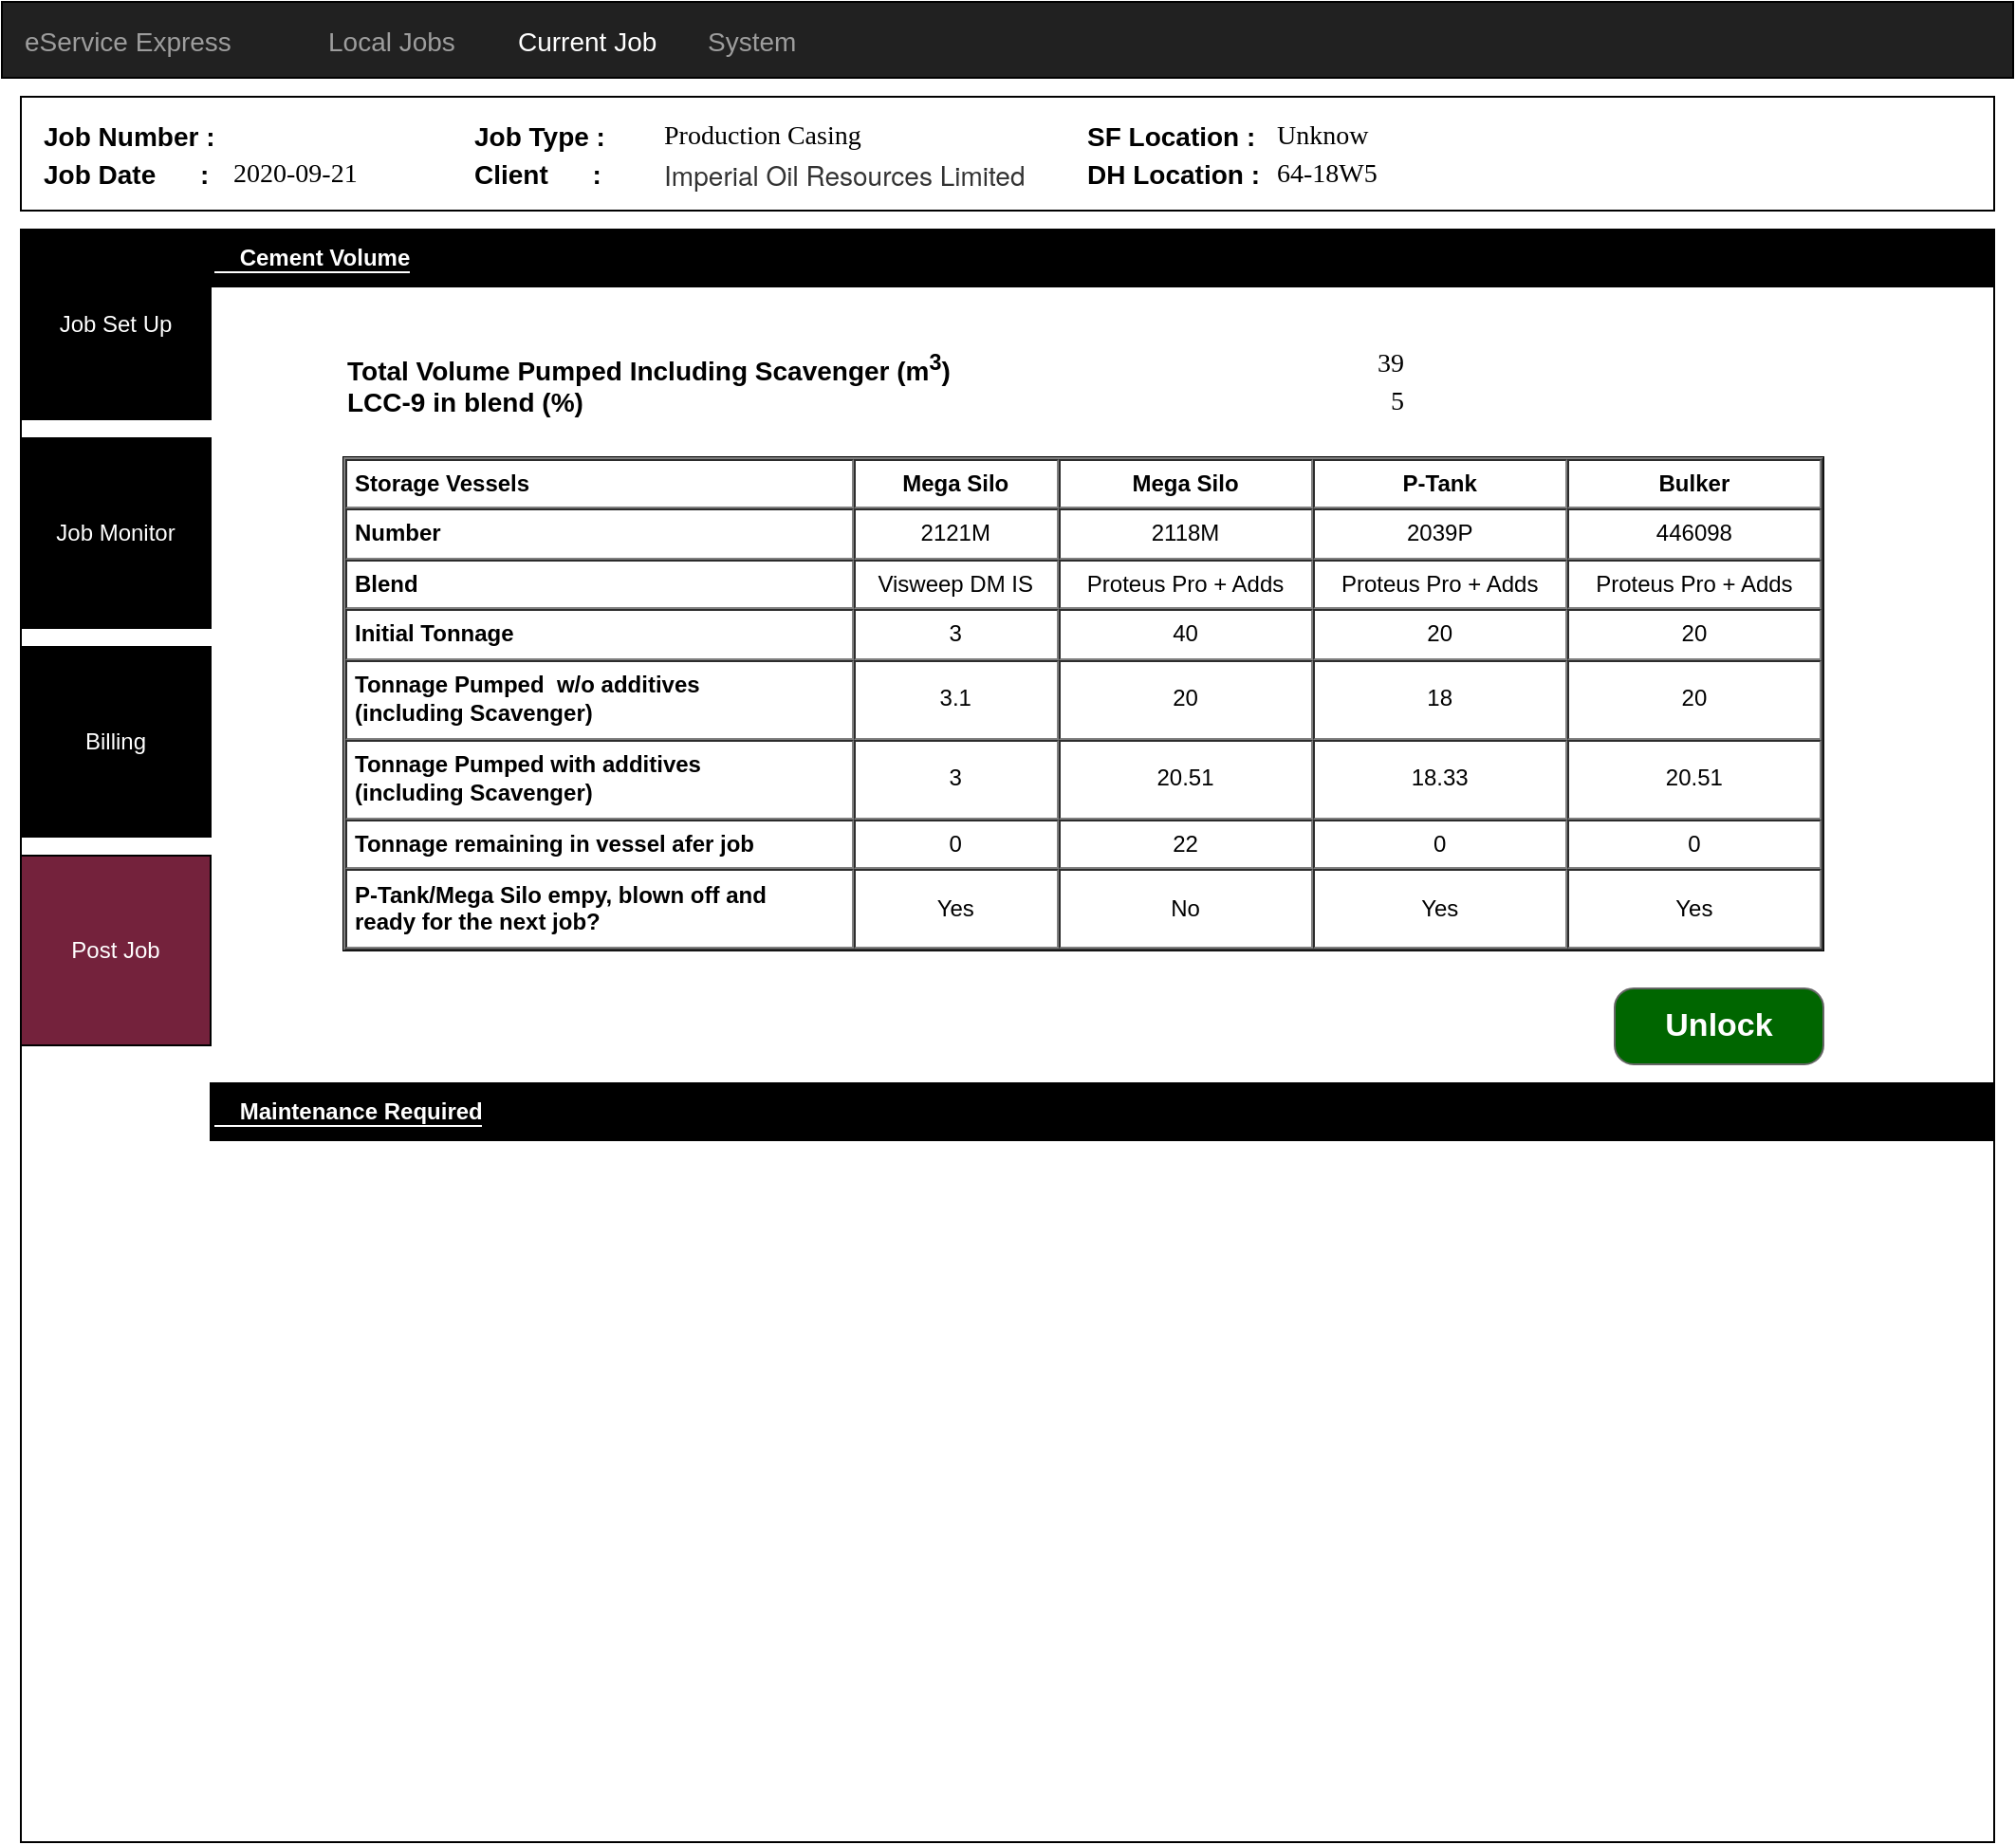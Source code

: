 <mxfile version="12.4.2" type="device" pages="3"><diagram name="CementVolume" id="03018318-947c-dd8e-b7a3-06fadd420f32"><mxGraphModel dx="1086" dy="806" grid="1" gridSize="10" guides="1" tooltips="1" connect="1" arrows="1" fold="1" page="1" pageScale="1" pageWidth="1100" pageHeight="850" background="#ffffff" math="0" shadow="0"><root><mxCell id="0"/><mxCell id="1" parent="0"/><mxCell id="aowd7yrSettTdUWm1He6-27" value="" style="rounded=0;whiteSpace=wrap;html=1;comic=0;labelBackgroundColor=#FFFFFF;fillColor=#FFFFFF;fontFamily=Helvetica;fontColor=#FFFFFF;padding=1;perimeterSpacing=0;" parent="1" vertex="1"><mxGeometry x="30" y="140" width="1040" height="850" as="geometry"/></mxCell><mxCell id="677b7b8949515195-10" value="" style="whiteSpace=wrap;html=1;rounded=0;shadow=0;labelBackgroundColor=none;strokeWidth=1;fillColor=none;fontFamily=Verdana;fontSize=12;align=center;comic=0;" parent="1" vertex="1"><mxGeometry x="30" y="70" width="1040" height="60" as="geometry"/></mxCell><mxCell id="aowd7yrSettTdUWm1He6-2" value="" style="rounded=0;whiteSpace=wrap;html=1;fillColor=#212121;" parent="1" vertex="1"><mxGeometry x="20" y="20" width="1060" height="40" as="geometry"/></mxCell><mxCell id="677b7b8949515195-4" value="eService Express" style="text;html=1;points=[];align=left;verticalAlign=top;spacingTop=-4;fontSize=14;fontFamily=Helvetica;fontColor=#9D9D9D;" parent="1" vertex="1"><mxGeometry x="30" y="30" width="120" height="20" as="geometry"/></mxCell><mxCell id="aowd7yrSettTdUWm1He6-4" value="Local Jobs" style="text;html=1;points=[];align=left;verticalAlign=top;spacingTop=-4;fontSize=14;fontFamily=Helvetica;fontColor=#9D9D9D;" parent="1" vertex="1"><mxGeometry x="190" y="30" width="90" height="20" as="geometry"/></mxCell><mxCell id="aowd7yrSettTdUWm1He6-5" value="Current Job" style="text;html=1;points=[];align=left;verticalAlign=top;spacingTop=-4;fontSize=14;fontFamily=Helvetica;fontColor=#FFFFFF;" parent="1" vertex="1"><mxGeometry x="290" y="30" width="120" height="20" as="geometry"/></mxCell><mxCell id="aowd7yrSettTdUWm1He6-6" value="System" style="text;html=1;points=[];align=left;verticalAlign=top;spacingTop=-4;fontSize=14;fontFamily=Helvetica;fontColor=#9D9D9D;" parent="1" vertex="1"><mxGeometry x="390" y="30" width="120" height="20" as="geometry"/></mxCell><mxCell id="aowd7yrSettTdUWm1He6-7" value="Job Number :" style="text;html=1;points=[];align=left;verticalAlign=top;spacingTop=-4;fontSize=14;fontFamily=Helvetica;fontStyle=1" parent="1" vertex="1"><mxGeometry x="40" y="80" width="100" height="20" as="geometry"/></mxCell><mxCell id="aowd7yrSettTdUWm1He6-8" value="39" style="text;html=1;points=[];align=right;verticalAlign=top;spacingTop=-4;fontSize=14;fontFamily=Verdana;labelBorderColor=none;" parent="1" vertex="1"><mxGeometry x="590" y="200" width="170" height="20" as="geometry"/></mxCell><mxCell id="aowd7yrSettTdUWm1He6-9" value="Job Date&amp;nbsp; &amp;nbsp; &amp;nbsp; :" style="text;html=1;points=[];align=left;verticalAlign=top;spacingTop=-4;fontSize=14;fontFamily=Helvetica;fontStyle=1" parent="1" vertex="1"><mxGeometry x="40" y="100" width="100" height="20" as="geometry"/></mxCell><mxCell id="aowd7yrSettTdUWm1He6-10" value="2020-09-21" style="text;html=1;points=[];align=left;verticalAlign=top;spacingTop=-4;fontSize=14;fontFamily=Verdana" parent="1" vertex="1"><mxGeometry x="140" y="100" width="170" height="20" as="geometry"/></mxCell><mxCell id="aowd7yrSettTdUWm1He6-11" value="Job Type :" style="text;html=1;points=[];align=left;verticalAlign=top;spacingTop=-4;fontSize=14;fontFamily=Helvetica;fontStyle=1" parent="1" vertex="1"><mxGeometry x="267" y="80" width="100" height="20" as="geometry"/></mxCell><mxCell id="aowd7yrSettTdUWm1He6-12" value="Production Casing" style="text;html=1;points=[];align=left;verticalAlign=top;spacingTop=-4;fontSize=14;fontFamily=Verdana" parent="1" vertex="1"><mxGeometry x="367" y="80" width="170" height="20" as="geometry"/></mxCell><mxCell id="aowd7yrSettTdUWm1He6-13" value="Client&amp;nbsp; &amp;nbsp; &amp;nbsp; :" style="text;html=1;points=[];align=left;verticalAlign=top;spacingTop=-4;fontSize=14;fontFamily=Helvetica;fontStyle=1" parent="1" vertex="1"><mxGeometry x="267" y="100" width="100" height="20" as="geometry"/></mxCell><mxCell id="aowd7yrSettTdUWm1He6-14" value="&lt;span style=&quot;color: rgb(51 , 51 , 51) ; font-family: &amp;#34;helvetica neue&amp;#34; , &amp;#34;helvetica&amp;#34; , &amp;#34;arial&amp;#34; , sans-serif ; background-color: rgb(255 , 255 , 255)&quot;&gt;Imperial Oil Resources Limited&lt;/span&gt;" style="text;html=1;points=[];align=left;verticalAlign=top;spacingTop=-4;fontSize=14;fontFamily=Verdana" parent="1" vertex="1"><mxGeometry x="367" y="100" width="170" height="20" as="geometry"/></mxCell><mxCell id="aowd7yrSettTdUWm1He6-16" value="SF Location :" style="text;html=1;points=[];align=left;verticalAlign=top;spacingTop=-4;fontSize=14;fontFamily=Helvetica;fontStyle=1" parent="1" vertex="1"><mxGeometry x="590" y="80" width="100" height="20" as="geometry"/></mxCell><mxCell id="aowd7yrSettTdUWm1He6-17" value="Unknow" style="text;html=1;points=[];align=left;verticalAlign=top;spacingTop=-4;fontSize=14;fontFamily=Verdana" parent="1" vertex="1"><mxGeometry x="690" y="80" width="170" height="20" as="geometry"/></mxCell><mxCell id="aowd7yrSettTdUWm1He6-18" value="DH Location :" style="text;html=1;points=[];align=left;verticalAlign=top;spacingTop=-4;fontSize=14;fontFamily=Helvetica;fontStyle=1" parent="1" vertex="1"><mxGeometry x="590" y="100" width="100" height="20" as="geometry"/></mxCell><mxCell id="aowd7yrSettTdUWm1He6-19" value="64-18W5" style="text;html=1;points=[];align=left;verticalAlign=top;spacingTop=-4;fontSize=14;fontFamily=Verdana" parent="1" vertex="1"><mxGeometry x="690" y="100" width="170" height="20" as="geometry"/></mxCell><mxCell id="aowd7yrSettTdUWm1He6-20" value="Job Set Up" style="rounded=0;whiteSpace=wrap;html=1;fillColor=#000000;fontFamily=Helvetica;fontColor=#FFFFFF;labelBackgroundColor=#000000;comic=0;" parent="1" vertex="1"><mxGeometry x="30" y="140" width="100" height="100" as="geometry"/></mxCell><mxCell id="aowd7yrSettTdUWm1He6-24" value="Job Monitor" style="rounded=0;whiteSpace=wrap;html=1;fillColor=#000000;fontFamily=Helvetica;fontColor=#FFFFFF;labelBackgroundColor=#000000;comic=0;" parent="1" vertex="1"><mxGeometry x="30" y="250" width="100" height="100" as="geometry"/></mxCell><mxCell id="aowd7yrSettTdUWm1He6-25" value="Billing" style="rounded=0;whiteSpace=wrap;html=1;fillColor=#000000;fontFamily=Helvetica;fontColor=#FFFFFF;labelBackgroundColor=#000000;comic=0;" parent="1" vertex="1"><mxGeometry x="30" y="360" width="100" height="100" as="geometry"/></mxCell><mxCell id="aowd7yrSettTdUWm1He6-26" value="Post Job" style="rounded=0;whiteSpace=wrap;html=1;fillColor=#74223C;fontFamily=Helvetica;fontColor=#FFFFFF;labelBackgroundColor=#74223C;comic=0;" parent="1" vertex="1"><mxGeometry x="30" y="470" width="100" height="100" as="geometry"/></mxCell><mxCell id="aowd7yrSettTdUWm1He6-28" value="&lt;span style=&quot;background-color: rgb(0 , 0 , 0)&quot;&gt;&lt;b&gt;&amp;nbsp; &amp;nbsp; Cement Volume&lt;/b&gt;&lt;/span&gt;" style="rounded=0;whiteSpace=wrap;html=1;comic=0;labelBackgroundColor=#FFFFFF;fillColor=#000000;fontFamily=Helvetica;fontColor=#FFFFFF;align=left;" parent="1" vertex="1"><mxGeometry x="130" y="140" width="940" height="30" as="geometry"/></mxCell><mxCell id="aowd7yrSettTdUWm1He6-33" value="Total Volume Pumped Including Scavenger (m&lt;sup&gt;3&lt;/sup&gt;)" style="text;html=1;points=[];align=left;verticalAlign=top;spacingTop=-4;fontSize=14;fontFamily=Helvetica;fontStyle=1" parent="1" vertex="1"><mxGeometry x="200" y="200" width="100" height="20" as="geometry"/></mxCell><mxCell id="aowd7yrSettTdUWm1He6-36" value="LCC-9 in blend (%)" style="text;html=1;points=[];align=left;verticalAlign=top;spacingTop=-4;fontSize=14;fontFamily=Helvetica;fontStyle=1" parent="1" vertex="1"><mxGeometry x="200" y="220" width="100" height="20" as="geometry"/></mxCell><mxCell id="aowd7yrSettTdUWm1He6-37" value="5" style="text;html=1;points=[];align=right;verticalAlign=top;spacingTop=-4;fontSize=14;fontFamily=Verdana;labelBorderColor=none;" parent="1" vertex="1"><mxGeometry x="590" y="220" width="170" height="20" as="geometry"/></mxCell><mxCell id="aowd7yrSettTdUWm1He6-38" value="&lt;table cellpadding=&quot;4&quot; cellspacing=&quot;0&quot; border=&quot;1&quot; style=&quot;font-size: 1em ; width: 100% ; height: 100%&quot;&gt;&lt;tbody&gt;&lt;tr&gt;&lt;td&gt;&lt;b&gt;Storage Vessels&lt;/b&gt;&lt;/td&gt;&lt;td style=&quot;text-align: center&quot;&gt;&lt;b&gt;Mega Silo&lt;/b&gt;&lt;/td&gt;&lt;td style=&quot;text-align: center&quot;&gt;&lt;b&gt;Mega Silo&lt;/b&gt;&lt;/td&gt;&lt;th style=&quot;text-align: center&quot;&gt;P-Tank&lt;/th&gt;&lt;th style=&quot;text-align: center&quot;&gt;Bulker&lt;/th&gt;&lt;/tr&gt;&lt;tr&gt;&lt;td&gt;&lt;b&gt;Number&lt;/b&gt;&lt;/td&gt;&lt;td style=&quot;text-align: center&quot;&gt;2121M&lt;/td&gt;&lt;td style=&quot;text-align: center&quot;&gt;2118M&lt;/td&gt;&lt;td style=&quot;text-align: center&quot;&gt;2039P&lt;/td&gt;&lt;td style=&quot;text-align: center&quot;&gt;446098&lt;/td&gt;&lt;/tr&gt;&lt;tr&gt;&lt;td&gt;&lt;b&gt;Blend&lt;/b&gt;&lt;/td&gt;&lt;td style=&quot;text-align: center&quot;&gt;Visweep DM IS&lt;/td&gt;&lt;td style=&quot;text-align: center&quot;&gt;Proteus Pro + Adds&lt;/td&gt;&lt;td style=&quot;text-align: center&quot;&gt;Proteus Pro + Adds&lt;/td&gt;&lt;td style=&quot;text-align: center&quot;&gt;Proteus Pro + Adds&lt;/td&gt;&lt;/tr&gt;&lt;tr&gt;&lt;td&gt;&lt;b&gt;Initial Tonnage&lt;/b&gt;&lt;/td&gt;&lt;td style=&quot;text-align: center&quot;&gt;3&lt;/td&gt;&lt;td style=&quot;text-align: center&quot;&gt;40&lt;/td&gt;&lt;td style=&quot;text-align: center&quot;&gt;20&lt;/td&gt;&lt;td style=&quot;text-align: center&quot;&gt;20&lt;/td&gt;&lt;/tr&gt;&lt;tr&gt;&lt;td&gt;&lt;b&gt;Tonnage Pumped&amp;nbsp; w/o additives&lt;br&gt;(including Scavenger)&lt;/b&gt;&lt;/td&gt;&lt;td style=&quot;text-align: center&quot;&gt;3.1&lt;/td&gt;&lt;td style=&quot;text-align: center&quot;&gt;20&lt;/td&gt;&lt;td style=&quot;text-align: center&quot;&gt;18&lt;/td&gt;&lt;td style=&quot;text-align: center&quot;&gt;20&lt;/td&gt;&lt;/tr&gt;&lt;tr&gt;&lt;td&gt;&lt;b&gt;Tonnage Pumped with additives&lt;br&gt;(including Scavenger)&lt;/b&gt;&lt;/td&gt;&lt;td style=&quot;text-align: center&quot;&gt;3&lt;/td&gt;&lt;td style=&quot;text-align: center&quot;&gt;20.51&lt;/td&gt;&lt;td style=&quot;text-align: center&quot;&gt;18.33&lt;/td&gt;&lt;td style=&quot;text-align: center&quot;&gt;20.51&lt;/td&gt;&lt;/tr&gt;&lt;tr&gt;&lt;td&gt;&lt;b&gt;Tonnage remaining in vessel afer job&lt;/b&gt;&lt;/td&gt;&lt;td style=&quot;text-align: center&quot;&gt;0&lt;/td&gt;&lt;td style=&quot;text-align: center&quot;&gt;22&lt;/td&gt;&lt;td style=&quot;text-align: center&quot;&gt;0&lt;/td&gt;&lt;td style=&quot;text-align: center&quot;&gt;0&lt;/td&gt;&lt;/tr&gt;&lt;tr&gt;&lt;td&gt;&lt;b&gt;P-Tank/Mega Silo empy, blown off and &lt;br&gt;ready for the next job?&lt;/b&gt;&lt;/td&gt;&lt;td style=&quot;text-align: center&quot;&gt;Yes&lt;/td&gt;&lt;td style=&quot;text-align: center&quot;&gt;No&lt;/td&gt;&lt;td style=&quot;text-align: center&quot;&gt;Yes&lt;/td&gt;&lt;td style=&quot;text-align: center&quot;&gt;Yes&lt;/td&gt;&lt;/tr&gt;&lt;/tbody&gt;&lt;/table&gt; " style="verticalAlign=top;align=left;overflow=fill;fontSize=12;fontFamily=Helvetica;html=1;comic=0;labelBackgroundColor=#FFFFFF;fillColor=#FFFFFF;" parent="1" vertex="1"><mxGeometry x="200" y="260" width="780" height="260" as="geometry"/></mxCell><mxCell id="aowd7yrSettTdUWm1He6-41" value="Unlock" style="strokeWidth=1;shadow=0;dashed=0;align=center;html=1;shape=mxgraph.mockup.buttons.button;strokeColor=#666666;fontColor=#ffffff;mainText=;buttonStyle=round;fontSize=17;fontStyle=1;fillColor=#006600;whiteSpace=wrap;comic=0;labelBackgroundColor=#006600;" parent="1" vertex="1"><mxGeometry x="870" y="540" width="110" height="40" as="geometry"/></mxCell><mxCell id="PT1ngaf3oRlXU6a4Y2Wm-1" value="&lt;span style=&quot;background-color: rgb(0 , 0 , 0)&quot;&gt;&lt;b&gt;&amp;nbsp; &amp;nbsp; Maintenance Required&lt;/b&gt;&lt;/span&gt;" style="rounded=0;whiteSpace=wrap;html=1;comic=0;labelBackgroundColor=#FFFFFF;fillColor=#000000;fontFamily=Helvetica;fontColor=#FFFFFF;align=left;" parent="1" vertex="1"><mxGeometry x="130" y="590" width="940" height="30" as="geometry"/></mxCell></root></mxGraphModel></diagram><diagram id="1mCoHwUTdsyUjDdvKLGH" name="Workflow"><mxGraphModel dx="1086" dy="776" grid="1" gridSize="10" guides="1" tooltips="1" connect="1" arrows="1" fold="1" page="1" pageScale="1" pageWidth="850" pageHeight="1100" math="0" shadow="0"><root><mxCell id="_qfpEB5qXbJBTWGCQqO9-0"/><mxCell id="_qfpEB5qXbJBTWGCQqO9-1" parent="_qfpEB5qXbJBTWGCQqO9-0"/></root></mxGraphModel></diagram><diagram id="zLOx4G2OPuVARA34-PXV" name="CementVolume2"><mxGraphModel dx="1422" dy="822" grid="1" gridSize="10" guides="1" tooltips="1" connect="1" arrows="1" fold="1" page="1" pageScale="1" pageWidth="850" pageHeight="1100" math="0" shadow="0"><root><mxCell id="Vp82qGYT3e5Q0jGrkuRL-0"/><mxCell id="Vp82qGYT3e5Q0jGrkuRL-1" parent="Vp82qGYT3e5Q0jGrkuRL-0"/><mxCell id="eKUeUrflxOgdt1SbkR1f-1" value="" style="whiteSpace=wrap;html=1;rounded=0;shadow=0;labelBackgroundColor=none;strokeWidth=1;fillColor=none;fontFamily=Verdana;fontSize=12;align=center;comic=0;" parent="Vp82qGYT3e5Q0jGrkuRL-1" vertex="1"><mxGeometry x="30" y="70" width="1040" height="60" as="geometry"/></mxCell><mxCell id="eKUeUrflxOgdt1SbkR1f-2" value="" style="rounded=0;whiteSpace=wrap;html=1;fillColor=#212121;" parent="Vp82qGYT3e5Q0jGrkuRL-1" vertex="1"><mxGeometry x="20" y="20" width="1060" height="40" as="geometry"/></mxCell><mxCell id="eKUeUrflxOgdt1SbkR1f-3" value="eService Express" style="text;html=1;points=[];align=left;verticalAlign=top;spacingTop=-4;fontSize=14;fontFamily=Helvetica;fontColor=#9D9D9D;" parent="Vp82qGYT3e5Q0jGrkuRL-1" vertex="1"><mxGeometry x="30" y="30" width="120" height="20" as="geometry"/></mxCell><mxCell id="eKUeUrflxOgdt1SbkR1f-4" value="Local Jobs" style="text;html=1;points=[];align=left;verticalAlign=top;spacingTop=-4;fontSize=14;fontFamily=Helvetica;fontColor=#9D9D9D;" parent="Vp82qGYT3e5Q0jGrkuRL-1" vertex="1"><mxGeometry x="190" y="30" width="90" height="20" as="geometry"/></mxCell><mxCell id="eKUeUrflxOgdt1SbkR1f-5" value="Current Job" style="text;html=1;points=[];align=left;verticalAlign=top;spacingTop=-4;fontSize=14;fontFamily=Helvetica;fontColor=#FFFFFF;" parent="Vp82qGYT3e5Q0jGrkuRL-1" vertex="1"><mxGeometry x="290" y="30" width="120" height="20" as="geometry"/></mxCell><mxCell id="eKUeUrflxOgdt1SbkR1f-6" value="System" style="text;html=1;points=[];align=left;verticalAlign=top;spacingTop=-4;fontSize=14;fontFamily=Helvetica;fontColor=#9D9D9D;" parent="Vp82qGYT3e5Q0jGrkuRL-1" vertex="1"><mxGeometry x="390" y="30" width="120" height="20" as="geometry"/></mxCell><mxCell id="eKUeUrflxOgdt1SbkR1f-7" value="Job Number :" style="text;html=1;points=[];align=left;verticalAlign=top;spacingTop=-4;fontSize=14;fontFamily=Helvetica;fontStyle=1" parent="Vp82qGYT3e5Q0jGrkuRL-1" vertex="1"><mxGeometry x="40" y="80" width="100" height="20" as="geometry"/></mxCell><mxCell id="eKUeUrflxOgdt1SbkR1f-8" value="120.2" style="text;html=1;points=[];align=right;verticalAlign=top;spacingTop=-4;fontSize=14;fontFamily=Verdana;labelBorderColor=none;" parent="Vp82qGYT3e5Q0jGrkuRL-1" vertex="1"><mxGeometry x="590" y="200" width="170" height="20" as="geometry"/></mxCell><mxCell id="eKUeUrflxOgdt1SbkR1f-9" value="Job Date&amp;nbsp; &amp;nbsp; &amp;nbsp; :" style="text;html=1;points=[];align=left;verticalAlign=top;spacingTop=-4;fontSize=14;fontFamily=Helvetica;fontStyle=1" parent="Vp82qGYT3e5Q0jGrkuRL-1" vertex="1"><mxGeometry x="40" y="100" width="100" height="20" as="geometry"/></mxCell><mxCell id="eKUeUrflxOgdt1SbkR1f-10" value="2020-09-21" style="text;html=1;points=[];align=left;verticalAlign=top;spacingTop=-4;fontSize=14;fontFamily=Verdana" parent="Vp82qGYT3e5Q0jGrkuRL-1" vertex="1"><mxGeometry x="140" y="100" width="170" height="20" as="geometry"/></mxCell><mxCell id="eKUeUrflxOgdt1SbkR1f-11" value="Job Type :" style="text;html=1;points=[];align=left;verticalAlign=top;spacingTop=-4;fontSize=14;fontFamily=Helvetica;fontStyle=1" parent="Vp82qGYT3e5Q0jGrkuRL-1" vertex="1"><mxGeometry x="267" y="80" width="100" height="20" as="geometry"/></mxCell><mxCell id="eKUeUrflxOgdt1SbkR1f-12" value="Production Casing" style="text;html=1;points=[];align=left;verticalAlign=top;spacingTop=-4;fontSize=14;fontFamily=Verdana" parent="Vp82qGYT3e5Q0jGrkuRL-1" vertex="1"><mxGeometry x="367" y="80" width="170" height="20" as="geometry"/></mxCell><mxCell id="eKUeUrflxOgdt1SbkR1f-13" value="Client&amp;nbsp; &amp;nbsp; &amp;nbsp; :" style="text;html=1;points=[];align=left;verticalAlign=top;spacingTop=-4;fontSize=14;fontFamily=Helvetica;fontStyle=1" parent="Vp82qGYT3e5Q0jGrkuRL-1" vertex="1"><mxGeometry x="267" y="100" width="100" height="20" as="geometry"/></mxCell><mxCell id="eKUeUrflxOgdt1SbkR1f-14" value="&lt;span style=&quot;color: rgb(51 , 51 , 51) ; font-family: &amp;#34;helvetica neue&amp;#34; , &amp;#34;helvetica&amp;#34; , &amp;#34;arial&amp;#34; , sans-serif ; background-color: rgb(255 , 255 , 255)&quot;&gt;Imperial Oil Resources Limited&lt;/span&gt;" style="text;html=1;points=[];align=left;verticalAlign=top;spacingTop=-4;fontSize=14;fontFamily=Verdana" parent="Vp82qGYT3e5Q0jGrkuRL-1" vertex="1"><mxGeometry x="367" y="100" width="170" height="20" as="geometry"/></mxCell><mxCell id="eKUeUrflxOgdt1SbkR1f-15" value="SF Location :" style="text;html=1;points=[];align=left;verticalAlign=top;spacingTop=-4;fontSize=14;fontFamily=Helvetica;fontStyle=1" parent="Vp82qGYT3e5Q0jGrkuRL-1" vertex="1"><mxGeometry x="590" y="80" width="100" height="20" as="geometry"/></mxCell><mxCell id="eKUeUrflxOgdt1SbkR1f-16" value="Unknow" style="text;html=1;points=[];align=left;verticalAlign=top;spacingTop=-4;fontSize=14;fontFamily=Verdana" parent="Vp82qGYT3e5Q0jGrkuRL-1" vertex="1"><mxGeometry x="690" y="80" width="170" height="20" as="geometry"/></mxCell><mxCell id="eKUeUrflxOgdt1SbkR1f-17" value="DH Location :" style="text;html=1;points=[];align=left;verticalAlign=top;spacingTop=-4;fontSize=14;fontFamily=Helvetica;fontStyle=1" parent="Vp82qGYT3e5Q0jGrkuRL-1" vertex="1"><mxGeometry x="590" y="100" width="100" height="20" as="geometry"/></mxCell><mxCell id="eKUeUrflxOgdt1SbkR1f-18" value="64-18W5" style="text;html=1;points=[];align=left;verticalAlign=top;spacingTop=-4;fontSize=14;fontFamily=Verdana" parent="Vp82qGYT3e5Q0jGrkuRL-1" vertex="1"><mxGeometry x="690" y="100" width="170" height="20" as="geometry"/></mxCell><mxCell id="eKUeUrflxOgdt1SbkR1f-19" value="Job Set Up" style="rounded=0;whiteSpace=wrap;html=1;fillColor=#000000;fontFamily=Helvetica;fontColor=#FFFFFF;labelBackgroundColor=#000000;comic=0;" parent="Vp82qGYT3e5Q0jGrkuRL-1" vertex="1"><mxGeometry x="30" y="140" width="100" height="100" as="geometry"/></mxCell><mxCell id="eKUeUrflxOgdt1SbkR1f-20" value="Job Monitor" style="rounded=0;whiteSpace=wrap;html=1;fillColor=#000000;fontFamily=Helvetica;fontColor=#FFFFFF;labelBackgroundColor=#000000;comic=0;" parent="Vp82qGYT3e5Q0jGrkuRL-1" vertex="1"><mxGeometry x="30" y="250" width="100" height="100" as="geometry"/></mxCell><mxCell id="eKUeUrflxOgdt1SbkR1f-21" value="Billing" style="rounded=0;whiteSpace=wrap;html=1;fillColor=#000000;fontFamily=Helvetica;fontColor=#FFFFFF;labelBackgroundColor=#000000;comic=0;" parent="Vp82qGYT3e5Q0jGrkuRL-1" vertex="1"><mxGeometry x="30" y="360" width="100" height="100" as="geometry"/></mxCell><mxCell id="eKUeUrflxOgdt1SbkR1f-22" value="Post Job" style="rounded=0;whiteSpace=wrap;html=1;fillColor=#74223C;fontFamily=Helvetica;fontColor=#FFFFFF;labelBackgroundColor=#74223C;comic=0;" parent="Vp82qGYT3e5Q0jGrkuRL-1" vertex="1"><mxGeometry x="30" y="470" width="100" height="100" as="geometry"/></mxCell><mxCell id="eKUeUrflxOgdt1SbkR1f-23" value="&lt;span style=&quot;background-color: rgb(0 , 0 , 0)&quot;&gt;&lt;b&gt;&amp;nbsp; &amp;nbsp; Pumped Volume&lt;/b&gt;&lt;/span&gt;" style="rounded=0;whiteSpace=wrap;html=1;comic=0;labelBackgroundColor=#FFFFFF;fillColor=#000000;fontFamily=Helvetica;fontColor=#FFFFFF;align=left;" parent="Vp82qGYT3e5Q0jGrkuRL-1" vertex="1"><mxGeometry x="130" y="140" width="940" height="30" as="geometry"/></mxCell><mxCell id="eKUeUrflxOgdt1SbkR1f-24" value="Total Volume Pumped Including Scavenger (m&lt;sup&gt;3&lt;/sup&gt;)" style="text;html=1;points=[];align=left;verticalAlign=top;spacingTop=-4;fontSize=14;fontFamily=Helvetica;fontStyle=1" parent="Vp82qGYT3e5Q0jGrkuRL-1" vertex="1"><mxGeometry x="200" y="200" width="100" height="20" as="geometry"/></mxCell><mxCell id="eKUeUrflxOgdt1SbkR1f-25" value="Expected Cement Top (m)" style="text;html=1;points=[];align=left;verticalAlign=top;spacingTop=-4;fontSize=14;fontFamily=Helvetica;fontStyle=1" parent="Vp82qGYT3e5Q0jGrkuRL-1" vertex="1"><mxGeometry x="200" y="220" width="100" height="20" as="geometry"/></mxCell><mxCell id="eKUeUrflxOgdt1SbkR1f-26" value="5" style="text;html=1;points=[];align=right;verticalAlign=top;spacingTop=-4;fontSize=14;fontFamily=Verdana;labelBorderColor=none;" parent="Vp82qGYT3e5Q0jGrkuRL-1" vertex="1"><mxGeometry x="590" y="220" width="170" height="20" as="geometry"/></mxCell><mxCell id="eKUeUrflxOgdt1SbkR1f-27" value="&lt;table cellpadding=&quot;4&quot; cellspacing=&quot;0&quot; border=&quot;1&quot; style=&quot;font-size: 1em ; width: 100% ; height: 100%&quot;&gt;&lt;tbody&gt;&lt;tr&gt;&lt;td&gt;&lt;br&gt;&lt;/td&gt;&lt;td style=&quot;text-align: center&quot;&gt;&lt;b&gt;Mega Silo&lt;/b&gt;&lt;/td&gt;&lt;td style=&quot;text-align: center&quot;&gt;&lt;b&gt;Mega Silo&lt;/b&gt;&lt;/td&gt;&lt;th style=&quot;text-align: center&quot;&gt;P-Tank&lt;/th&gt;&lt;th style=&quot;text-align: center&quot;&gt;Bulker&lt;/th&gt;&lt;/tr&gt;&lt;tr&gt;&lt;td&gt;&lt;b&gt;Number&lt;/b&gt;&lt;/td&gt;&lt;td style=&quot;text-align: center&quot;&gt;2121M&lt;/td&gt;&lt;td style=&quot;text-align: center&quot;&gt;2118M&lt;/td&gt;&lt;td style=&quot;text-align: center&quot;&gt;2039P&lt;/td&gt;&lt;td style=&quot;text-align: center&quot;&gt;446098&lt;/td&gt;&lt;/tr&gt;&lt;tr&gt;&lt;td&gt;&lt;b&gt;Blend&lt;/b&gt;&lt;/td&gt;&lt;td style=&quot;text-align: center&quot;&gt;Visweep DM IS&lt;/td&gt;&lt;td style=&quot;text-align: center&quot;&gt;Proteus Pro + Adds&lt;/td&gt;&lt;td style=&quot;text-align: center&quot;&gt;Proteus Pro + Adds&lt;/td&gt;&lt;td style=&quot;text-align: center&quot;&gt;Proteus Pro + Adds&lt;/td&gt;&lt;/tr&gt;&lt;tr&gt;&lt;td&gt;&lt;b&gt;Initial Tonnage&lt;/b&gt;&lt;/td&gt;&lt;td style=&quot;text-align: center&quot;&gt;3&lt;/td&gt;&lt;td style=&quot;text-align: center&quot;&gt;40&lt;/td&gt;&lt;td style=&quot;text-align: center&quot;&gt;20&lt;/td&gt;&lt;td style=&quot;text-align: center&quot;&gt;20&lt;/td&gt;&lt;/tr&gt;&lt;tr&gt;&lt;td&gt;&lt;b&gt;Tonnage Pumped&amp;nbsp; w/o additives&lt;br&gt;(including Scavenger)&lt;/b&gt;&lt;/td&gt;&lt;td style=&quot;text-align: center&quot;&gt;3.1&lt;/td&gt;&lt;td style=&quot;text-align: center&quot;&gt;20&lt;/td&gt;&lt;td style=&quot;text-align: center&quot;&gt;18&lt;/td&gt;&lt;td style=&quot;text-align: center&quot;&gt;20&lt;/td&gt;&lt;/tr&gt;&lt;tr&gt;&lt;td&gt;&lt;b&gt;Tonnage Pumped with additives&lt;br&gt;(including Scavenger)&lt;/b&gt;&lt;/td&gt;&lt;td style=&quot;text-align: center&quot;&gt;3&lt;/td&gt;&lt;td style=&quot;text-align: center&quot;&gt;20.51&lt;/td&gt;&lt;td style=&quot;text-align: center&quot;&gt;18.33&lt;/td&gt;&lt;td style=&quot;text-align: center&quot;&gt;20.51&lt;/td&gt;&lt;/tr&gt;&lt;tr&gt;&lt;td&gt;&lt;b&gt;Tonnage remaining in vessel afer job&lt;/b&gt;&lt;/td&gt;&lt;td style=&quot;text-align: center&quot;&gt;0&lt;/td&gt;&lt;td style=&quot;text-align: center&quot;&gt;22&lt;/td&gt;&lt;td style=&quot;text-align: center&quot;&gt;0&lt;/td&gt;&lt;td style=&quot;text-align: center&quot;&gt;0&lt;/td&gt;&lt;/tr&gt;&lt;tr&gt;&lt;td&gt;&lt;b&gt;Mega silo scale reading&lt;/b&gt;&lt;/td&gt;&lt;td style=&quot;text-align: center&quot;&gt;0&lt;/td&gt;&lt;td style=&quot;text-align: center&quot;&gt;22&lt;/td&gt;&lt;td&gt;&lt;br&gt;&lt;/td&gt;&lt;td&gt;&lt;br&gt;&lt;/td&gt;&lt;/tr&gt;&lt;tr&gt;&lt;td&gt;&lt;b&gt;P-Tank/Mega Silo empy, blown off and &lt;br&gt;ready for the next job?&lt;/b&gt;&lt;/td&gt;&lt;td style=&quot;text-align: center&quot;&gt;Yes&lt;/td&gt;&lt;td style=&quot;text-align: center&quot;&gt;No&lt;/td&gt;&lt;td style=&quot;text-align: center&quot;&gt;Yes&lt;/td&gt;&lt;td style=&quot;text-align: center&quot;&gt;Yes&lt;/td&gt;&lt;/tr&gt;&lt;/tbody&gt;&lt;/table&gt; " style="verticalAlign=top;align=left;overflow=fill;fontSize=12;fontFamily=Helvetica;html=1;comic=0;labelBackgroundColor=#FFFFFF;fillColor=#FFFFFF;" parent="Vp82qGYT3e5Q0jGrkuRL-1" vertex="1"><mxGeometry x="200" y="472" width="780" height="260" as="geometry"/></mxCell><mxCell id="eKUeUrflxOgdt1SbkR1f-28" value="Unlock" style="strokeWidth=1;shadow=0;dashed=0;align=center;html=1;shape=mxgraph.mockup.buttons.button;strokeColor=#666666;fontColor=#ffffff;mainText=;buttonStyle=round;fontSize=17;fontStyle=1;fillColor=#006600;whiteSpace=wrap;comic=0;labelBackgroundColor=#006600;" parent="Vp82qGYT3e5Q0jGrkuRL-1" vertex="1"><mxGeometry x="870" y="740" width="110" height="40" as="geometry"/></mxCell><mxCell id="lQpG9JBG4GAq4XdbPTlh-0" value="&lt;table cellpadding=&quot;4&quot; cellspacing=&quot;0&quot; border=&quot;1&quot; style=&quot;font-size: 1em ; width: 100% ; height: 100%&quot;&gt;&lt;tbody&gt;&lt;tr&gt;&lt;td&gt;&lt;b&gt;Stage&lt;/b&gt;&lt;/td&gt;&lt;td style=&quot;text-align: center&quot;&gt;&lt;b&gt;Event #&lt;/b&gt;&lt;/td&gt;&lt;td style=&quot;text-align: center&quot;&gt;&lt;b&gt;Blend&lt;/b&gt;&lt;/td&gt;&lt;th style=&quot;text-align: center&quot;&gt;Category&lt;/th&gt;&lt;th style=&quot;text-align: center&quot;&gt;Pumped Volume&lt;/th&gt;&lt;td style=&quot;text-align: center&quot;&gt;&lt;b&gt;Water Temp&lt;/b&gt;&lt;/td&gt;&lt;td style=&quot;text-align: center&quot;&gt;&lt;b&gt;Bulk Temp&lt;/b&gt;&lt;/td&gt;&lt;td style=&quot;text-align: center&quot;&gt;&lt;b&gt;Slurry Temp&lt;/b&gt;&lt;/td&gt;&lt;/tr&gt;&lt;tr&gt;&lt;td style=&quot;text-align: center&quot;&gt;1&lt;/td&gt;&lt;td style=&quot;text-align: center&quot;&gt;3&lt;/td&gt;&lt;td style=&quot;text-align: center&quot;&gt;Proteus Pro + Adds&lt;br&gt;&lt;/td&gt;&lt;td style=&quot;text-align: center&quot;&gt;Scavenger&lt;/td&gt;&lt;td style=&quot;text-align: center&quot;&gt;12&lt;/td&gt;&lt;td style=&quot;text-align: center&quot;&gt;10&lt;/td&gt;&lt;td style=&quot;text-align: center&quot;&gt;2&lt;/td&gt;&lt;td style=&quot;text-align: center&quot;&gt;13&lt;/td&gt;&lt;/tr&gt;&lt;tr&gt;&lt;td style=&quot;text-align: center&quot;&gt;1&lt;/td&gt;&lt;td style=&quot;text-align: center&quot;&gt;4&lt;/td&gt;&lt;td style=&quot;text-align: center&quot;&gt;Proteus Pro + Adds&lt;br&gt;&lt;/td&gt;&lt;td style=&quot;text-align: center&quot;&gt;Scavenger&lt;/td&gt;&lt;td style=&quot;text-align: center&quot;&gt;3&lt;/td&gt;&lt;td style=&quot;text-align: center&quot;&gt;10&lt;/td&gt;&lt;td style=&quot;text-align: center&quot;&gt;2&lt;/td&gt;&lt;td style=&quot;text-align: center&quot;&gt;14&lt;/td&gt;&lt;/tr&gt;&lt;tr&gt;&lt;td style=&quot;text-align: center&quot;&gt;1&lt;/td&gt;&lt;td style=&quot;text-align: center&quot;&gt;5&lt;/td&gt;&lt;td style=&quot;text-align: center&quot;&gt;Proteus Pro + Adds&lt;br&gt;&lt;/td&gt;&lt;td style=&quot;text-align: center&quot;&gt;Lead 1&lt;/td&gt;&lt;td style=&quot;text-align: center&quot;&gt;105.2&lt;/td&gt;&lt;td style=&quot;text-align: center&quot;&gt;10&lt;/td&gt;&lt;td style=&quot;text-align: center&quot;&gt;2&lt;/td&gt;&lt;td style=&quot;text-align: center&quot;&gt;20&lt;/td&gt;&lt;/tr&gt;&lt;/tbody&gt;&lt;/table&gt; " style="verticalAlign=top;align=left;overflow=fill;fontSize=12;fontFamily=Helvetica;html=1;comic=0;labelBackgroundColor=#FFFFFF;fillColor=#FFFFFF;" parent="Vp82qGYT3e5Q0jGrkuRL-1" vertex="1"><mxGeometry x="200" y="249" width="780" height="111" as="geometry"/></mxCell><mxCell id="lQpG9JBG4GAq4XdbPTlh-1" value="Unlock" style="strokeWidth=1;shadow=0;dashed=0;align=center;html=1;shape=mxgraph.mockup.buttons.button;strokeColor=#666666;fontColor=#ffffff;mainText=;buttonStyle=round;fontSize=17;fontStyle=1;fillColor=#006600;whiteSpace=wrap;comic=0;labelBackgroundColor=#006600;" parent="Vp82qGYT3e5Q0jGrkuRL-1" vertex="1"><mxGeometry x="870" y="380" width="110" height="40" as="geometry"/></mxCell><mxCell id="lQpG9JBG4GAq4XdbPTlh-2" value="&lt;span style=&quot;background-color: rgb(0 , 0 , 0)&quot;&gt;&lt;b&gt;&amp;nbsp; &amp;nbsp; Storage Volume&lt;/b&gt;&lt;/span&gt;" style="rounded=0;whiteSpace=wrap;html=1;comic=0;labelBackgroundColor=#FFFFFF;fillColor=#000000;fontFamily=Helvetica;fontColor=#FFFFFF;align=left;" parent="Vp82qGYT3e5Q0jGrkuRL-1" vertex="1"><mxGeometry x="130" y="430" width="940" height="30" as="geometry"/></mxCell><mxCell id="lQpG9JBG4GAq4XdbPTlh-3" value="&lt;span style=&quot;background-color: rgb(0 , 0 , 0)&quot;&gt;&lt;b&gt;&amp;nbsp; &amp;nbsp; Additional Information&lt;/b&gt;&lt;/span&gt;" style="rounded=0;whiteSpace=wrap;html=1;comic=0;labelBackgroundColor=#FFFFFF;fillColor=#000000;fontFamily=Helvetica;fontColor=#FFFFFF;align=left;" parent="Vp82qGYT3e5Q0jGrkuRL-1" vertex="1"><mxGeometry x="130" y="1155" width="940" height="30" as="geometry"/></mxCell><mxCell id="lQpG9JBG4GAq4XdbPTlh-5" value="" style="rounded=0;whiteSpace=wrap;html=1;" parent="Vp82qGYT3e5Q0jGrkuRL-1" vertex="1"><mxGeometry x="130" y="1223" width="850" height="60" as="geometry"/></mxCell><mxCell id="lQpG9JBG4GAq4XdbPTlh-6" value="Unlock" style="strokeWidth=1;shadow=0;dashed=0;align=center;html=1;shape=mxgraph.mockup.buttons.button;strokeColor=#666666;fontColor=#ffffff;mainText=;buttonStyle=round;fontSize=17;fontStyle=1;fillColor=#006600;whiteSpace=wrap;comic=0;labelBackgroundColor=#006600;" parent="Vp82qGYT3e5Q0jGrkuRL-1" vertex="1"><mxGeometry x="860" y="1430" width="110" height="40" as="geometry"/></mxCell><mxCell id="lQpG9JBG4GAq4XdbPTlh-8" value="Special instructions; Net job expected date; On lease concerns to consider next job; Chain Up; Customer/OSR feedback, etc." style="text;html=1;strokeColor=none;fillColor=none;align=left;verticalAlign=middle;whiteSpace=wrap;rounded=0;" parent="Vp82qGYT3e5Q0jGrkuRL-1" vertex="1"><mxGeometry x="130" y="1195" width="850" height="20" as="geometry"/></mxCell><mxCell id="lQpG9JBG4GAq4XdbPTlh-9" value="&lt;span style=&quot;background-color: rgb(0 , 0 , 0)&quot;&gt;&lt;b&gt;&amp;nbsp; &amp;nbsp;Incident(s) - Investigation Requirements Before Leaving Site (If Applicable)&lt;/b&gt;&lt;/span&gt;" style="rounded=0;whiteSpace=wrap;html=1;comic=0;labelBackgroundColor=#FFFFFF;fillColor=#000000;fontFamily=Helvetica;fontColor=#FFFFFF;align=left;" parent="Vp82qGYT3e5Q0jGrkuRL-1" vertex="1"><mxGeometry x="130" y="1485" width="940" height="30" as="geometry"/></mxCell><mxCell id="lQpG9JBG4GAq4XdbPTlh-11" value="" style="rounded=0;whiteSpace=wrap;html=1;" parent="Vp82qGYT3e5Q0jGrkuRL-1" vertex="1"><mxGeometry x="130" y="1525" width="850" height="60" as="geometry"/></mxCell><mxCell id="lQpG9JBG4GAq4XdbPTlh-12" value="Unlock" style="strokeWidth=1;shadow=0;dashed=0;align=center;html=1;shape=mxgraph.mockup.buttons.button;strokeColor=#666666;fontColor=#ffffff;mainText=;buttonStyle=round;fontSize=17;fontStyle=1;fillColor=#006600;whiteSpace=wrap;comic=0;labelBackgroundColor=#006600;" parent="Vp82qGYT3e5Q0jGrkuRL-1" vertex="1"><mxGeometry x="870" y="1595" width="110" height="40" as="geometry"/></mxCell><mxCell id="tPH-kU5Pyqh7d7gowX3R-0" value="&lt;span style=&quot;background-color: rgb(0 , 0 , 0)&quot;&gt;&lt;b&gt;&amp;nbsp; &amp;nbsp;Maintenance Notes&lt;/b&gt;&lt;/span&gt;" style="rounded=0;whiteSpace=wrap;html=1;comic=0;labelBackgroundColor=#FFFFFF;fillColor=#000000;fontFamily=Helvetica;fontColor=#FFFFFF;align=left;" parent="Vp82qGYT3e5Q0jGrkuRL-1" vertex="1"><mxGeometry x="130" y="800" width="940" height="30" as="geometry"/></mxCell><mxCell id="tPH-kU5Pyqh7d7gowX3R-3" value="" style="strokeWidth=1;shadow=0;dashed=0;align=center;html=1;shape=mxgraph.mockup.text.textBox;fontColor=#666666;align=left;fontSize=17;spacingLeft=4;spacingTop=-3;strokeColor=#666666;mainText=" parent="Vp82qGYT3e5Q0jGrkuRL-1" vertex="1"><mxGeometry x="330" y="855" width="670" height="20" as="geometry"/></mxCell><mxCell id="tPH-kU5Pyqh7d7gowX3R-4" value="446098" style="text;html=1;strokeColor=none;fillColor=none;align=center;verticalAlign=middle;whiteSpace=wrap;rounded=0;" parent="Vp82qGYT3e5Q0jGrkuRL-1" vertex="1"><mxGeometry x="260" y="855" width="60" height="20" as="geometry"/></mxCell><mxCell id="tPH-kU5Pyqh7d7gowX3R-6" value="Cement Bulk Transpor" style="text;html=1;strokeColor=none;fillColor=none;align=left;verticalAlign=middle;whiteSpace=wrap;rounded=0;" parent="Vp82qGYT3e5Q0jGrkuRL-1" vertex="1"><mxGeometry x="130" y="855" width="130" height="20" as="geometry"/></mxCell><mxCell id="tPH-kU5Pyqh7d7gowX3R-30" value="746098" style="text;html=1;strokeColor=none;fillColor=none;align=center;verticalAlign=middle;whiteSpace=wrap;rounded=0;" parent="Vp82qGYT3e5Q0jGrkuRL-1" vertex="1"><mxGeometry x="260" y="880" width="60" height="20" as="geometry"/></mxCell><mxCell id="tPH-kU5Pyqh7d7gowX3R-31" value="Tandem - Tractor" style="text;html=1;strokeColor=none;fillColor=none;align=left;verticalAlign=middle;whiteSpace=wrap;rounded=0;" parent="Vp82qGYT3e5Q0jGrkuRL-1" vertex="1"><mxGeometry x="130" y="880" width="130" height="20" as="geometry"/></mxCell><mxCell id="tPH-kU5Pyqh7d7gowX3R-33" value="445058" style="text;html=1;strokeColor=none;fillColor=none;align=center;verticalAlign=middle;whiteSpace=wrap;rounded=0;" parent="Vp82qGYT3e5Q0jGrkuRL-1" vertex="1"><mxGeometry x="260" y="905" width="60" height="20" as="geometry"/></mxCell><mxCell id="tPH-kU5Pyqh7d7gowX3R-34" value="SCM Twin" style="text;html=1;strokeColor=none;fillColor=none;align=left;verticalAlign=middle;whiteSpace=wrap;rounded=0;" parent="Vp82qGYT3e5Q0jGrkuRL-1" vertex="1"><mxGeometry x="130" y="905" width="130" height="20" as="geometry"/></mxCell><mxCell id="tPH-kU5Pyqh7d7gowX3R-36" value="745058" style="text;html=1;strokeColor=none;fillColor=none;align=center;verticalAlign=middle;whiteSpace=wrap;rounded=0;" parent="Vp82qGYT3e5Q0jGrkuRL-1" vertex="1"><mxGeometry x="260" y="931" width="60" height="20" as="geometry"/></mxCell><mxCell id="tPH-kU5Pyqh7d7gowX3R-37" value="&lt;span&gt;Tandem - Tractor&lt;/span&gt;" style="text;html=1;strokeColor=none;fillColor=none;align=left;verticalAlign=middle;whiteSpace=wrap;rounded=0;" parent="Vp82qGYT3e5Q0jGrkuRL-1" vertex="1"><mxGeometry x="130" y="931" width="130" height="20" as="geometry"/></mxCell><mxCell id="tPH-kU5Pyqh7d7gowX3R-39" value="2121M" style="text;html=1;strokeColor=none;fillColor=none;align=center;verticalAlign=middle;whiteSpace=wrap;rounded=0;" parent="Vp82qGYT3e5Q0jGrkuRL-1" vertex="1"><mxGeometry x="260" y="957" width="60" height="20" as="geometry"/></mxCell><mxCell id="tPH-kU5Pyqh7d7gowX3R-40" value="Mega Silo" style="text;html=1;strokeColor=none;fillColor=none;align=left;verticalAlign=middle;whiteSpace=wrap;rounded=0;" parent="Vp82qGYT3e5Q0jGrkuRL-1" vertex="1"><mxGeometry x="130" y="957" width="130" height="20" as="geometry"/></mxCell><mxCell id="tPH-kU5Pyqh7d7gowX3R-42" value="2118M" style="text;html=1;strokeColor=none;fillColor=none;align=center;verticalAlign=middle;whiteSpace=wrap;rounded=0;" parent="Vp82qGYT3e5Q0jGrkuRL-1" vertex="1"><mxGeometry x="260" y="982" width="60" height="20" as="geometry"/></mxCell><mxCell id="tPH-kU5Pyqh7d7gowX3R-43" value="Mega Silo" style="text;html=1;strokeColor=none;fillColor=none;align=left;verticalAlign=middle;whiteSpace=wrap;rounded=0;" parent="Vp82qGYT3e5Q0jGrkuRL-1" vertex="1"><mxGeometry x="130" y="982" width="130" height="20" as="geometry"/></mxCell><mxCell id="tPH-kU5Pyqh7d7gowX3R-45" value="2039P" style="text;html=1;strokeColor=none;fillColor=none;align=center;verticalAlign=middle;whiteSpace=wrap;rounded=0;" parent="Vp82qGYT3e5Q0jGrkuRL-1" vertex="1"><mxGeometry x="260" y="1008" width="60" height="20" as="geometry"/></mxCell><mxCell id="tPH-kU5Pyqh7d7gowX3R-46" value="P-Tank" style="text;html=1;strokeColor=none;fillColor=none;align=left;verticalAlign=middle;whiteSpace=wrap;rounded=0;" parent="Vp82qGYT3e5Q0jGrkuRL-1" vertex="1"><mxGeometry x="130" y="1008" width="130" height="20" as="geometry"/></mxCell><mxCell id="tPH-kU5Pyqh7d7gowX3R-47" value="" style="strokeWidth=1;shadow=0;dashed=0;align=center;html=1;shape=mxgraph.mockup.text.textBox;fontColor=#666666;align=left;fontSize=17;spacingLeft=4;spacingTop=-3;strokeColor=#666666;mainText=" parent="Vp82qGYT3e5Q0jGrkuRL-1" vertex="1"><mxGeometry x="330" y="880" width="670" height="20" as="geometry"/></mxCell><mxCell id="tPH-kU5Pyqh7d7gowX3R-48" value="" style="strokeWidth=1;shadow=0;dashed=0;align=center;html=1;shape=mxgraph.mockup.text.textBox;fontColor=#666666;align=left;fontSize=17;spacingLeft=4;spacingTop=-3;strokeColor=#666666;mainText=" parent="Vp82qGYT3e5Q0jGrkuRL-1" vertex="1"><mxGeometry x="330" y="905" width="670" height="20" as="geometry"/></mxCell><mxCell id="tPH-kU5Pyqh7d7gowX3R-49" value="" style="strokeWidth=1;shadow=0;dashed=0;align=center;html=1;shape=mxgraph.mockup.text.textBox;fontColor=#666666;align=left;fontSize=17;spacingLeft=4;spacingTop=-3;strokeColor=#666666;mainText=" parent="Vp82qGYT3e5Q0jGrkuRL-1" vertex="1"><mxGeometry x="330" y="931" width="670" height="20" as="geometry"/></mxCell><mxCell id="tPH-kU5Pyqh7d7gowX3R-50" value="" style="strokeWidth=1;shadow=0;dashed=0;align=center;html=1;shape=mxgraph.mockup.text.textBox;fontColor=#666666;align=left;fontSize=17;spacingLeft=4;spacingTop=-3;strokeColor=#666666;mainText=" parent="Vp82qGYT3e5Q0jGrkuRL-1" vertex="1"><mxGeometry x="330" y="957" width="670" height="20" as="geometry"/></mxCell><mxCell id="tPH-kU5Pyqh7d7gowX3R-51" value="" style="strokeWidth=1;shadow=0;dashed=0;align=center;html=1;shape=mxgraph.mockup.text.textBox;fontColor=#666666;align=left;fontSize=17;spacingLeft=4;spacingTop=-3;strokeColor=#666666;mainText=" parent="Vp82qGYT3e5Q0jGrkuRL-1" vertex="1"><mxGeometry x="330" y="982" width="670" height="20" as="geometry"/></mxCell><mxCell id="tPH-kU5Pyqh7d7gowX3R-52" value="" style="strokeWidth=1;shadow=0;dashed=0;align=center;html=1;shape=mxgraph.mockup.text.textBox;fontColor=#666666;align=left;fontSize=17;spacingLeft=4;spacingTop=-3;strokeColor=#666666;mainText=" parent="Vp82qGYT3e5Q0jGrkuRL-1" vertex="1"><mxGeometry x="330" y="1008" width="670" height="20" as="geometry"/></mxCell><mxCell id="tPH-kU5Pyqh7d7gowX3R-53" value="" style="strokeWidth=1;shadow=0;dashed=0;align=center;html=1;shape=mxgraph.mockup.text.textBox;fontColor=#666666;align=left;fontSize=17;spacingLeft=4;spacingTop=-3;strokeColor=#666666;mainText=" parent="Vp82qGYT3e5Q0jGrkuRL-1" vertex="1"><mxGeometry x="330" y="1033" width="670" height="67" as="geometry"/></mxCell><mxCell id="tPH-kU5Pyqh7d7gowX3R-54" value="Other" style="text;html=1;strokeColor=none;fillColor=none;align=left;verticalAlign=middle;whiteSpace=wrap;rounded=0;" parent="Vp82qGYT3e5Q0jGrkuRL-1" vertex="1"><mxGeometry x="130" y="1033" width="130" height="20" as="geometry"/></mxCell><mxCell id="tPH-kU5Pyqh7d7gowX3R-55" value="Unlock" style="strokeWidth=1;shadow=0;dashed=0;align=center;html=1;shape=mxgraph.mockup.buttons.button;strokeColor=#666666;fontColor=#ffffff;mainText=;buttonStyle=round;fontSize=17;fontStyle=1;fillColor=#006600;whiteSpace=wrap;comic=0;labelBackgroundColor=#006600;" parent="Vp82qGYT3e5Q0jGrkuRL-1" vertex="1"><mxGeometry x="860" y="1107" width="110" height="40" as="geometry"/></mxCell><mxCell id="dauTvdMcPUhJmyOv2wRb-0" value="Direction Changes Required?" style="text;html=1;strokeColor=none;fillColor=none;align=center;verticalAlign=middle;whiteSpace=wrap;rounded=0;" vertex="1" parent="Vp82qGYT3e5Q0jGrkuRL-1"><mxGeometry x="130" y="1300" width="220" height="20" as="geometry"/></mxCell><mxCell id="dauTvdMcPUhJmyOv2wRb-1" value="Yes" style="strokeWidth=1;shadow=0;dashed=0;align=center;html=1;shape=mxgraph.mockup.forms.rrect;rSize=0;fillColor=#eeeeee;strokeColor=#999999;gradientColor=#cccccc;align=left;spacingLeft=4;fontSize=17;fontColor=#666666;labelPosition=right;" vertex="1" parent="Vp82qGYT3e5Q0jGrkuRL-1"><mxGeometry x="367" y="1305" width="15" height="15" as="geometry"/></mxCell><mxCell id="dauTvdMcPUhJmyOv2wRb-2" value="No" style="strokeWidth=1;shadow=0;dashed=0;align=center;html=1;shape=mxgraph.mockup.forms.rrect;rSize=0;fillColor=#eeeeee;strokeColor=#999999;gradientColor=#cccccc;align=left;spacingLeft=4;fontSize=17;fontColor=#666666;labelPosition=right;" vertex="1" parent="Vp82qGYT3e5Q0jGrkuRL-1"><mxGeometry x="490" y="1305" width="15" height="15" as="geometry"/></mxCell><mxCell id="dauTvdMcPUhJmyOv2wRb-7" value="" style="rounded=0;whiteSpace=wrap;html=1;" vertex="1" parent="Vp82qGYT3e5Q0jGrkuRL-1"><mxGeometry x="130" y="1340" width="850" height="60" as="geometry"/></mxCell></root></mxGraphModel></diagram></mxfile>
